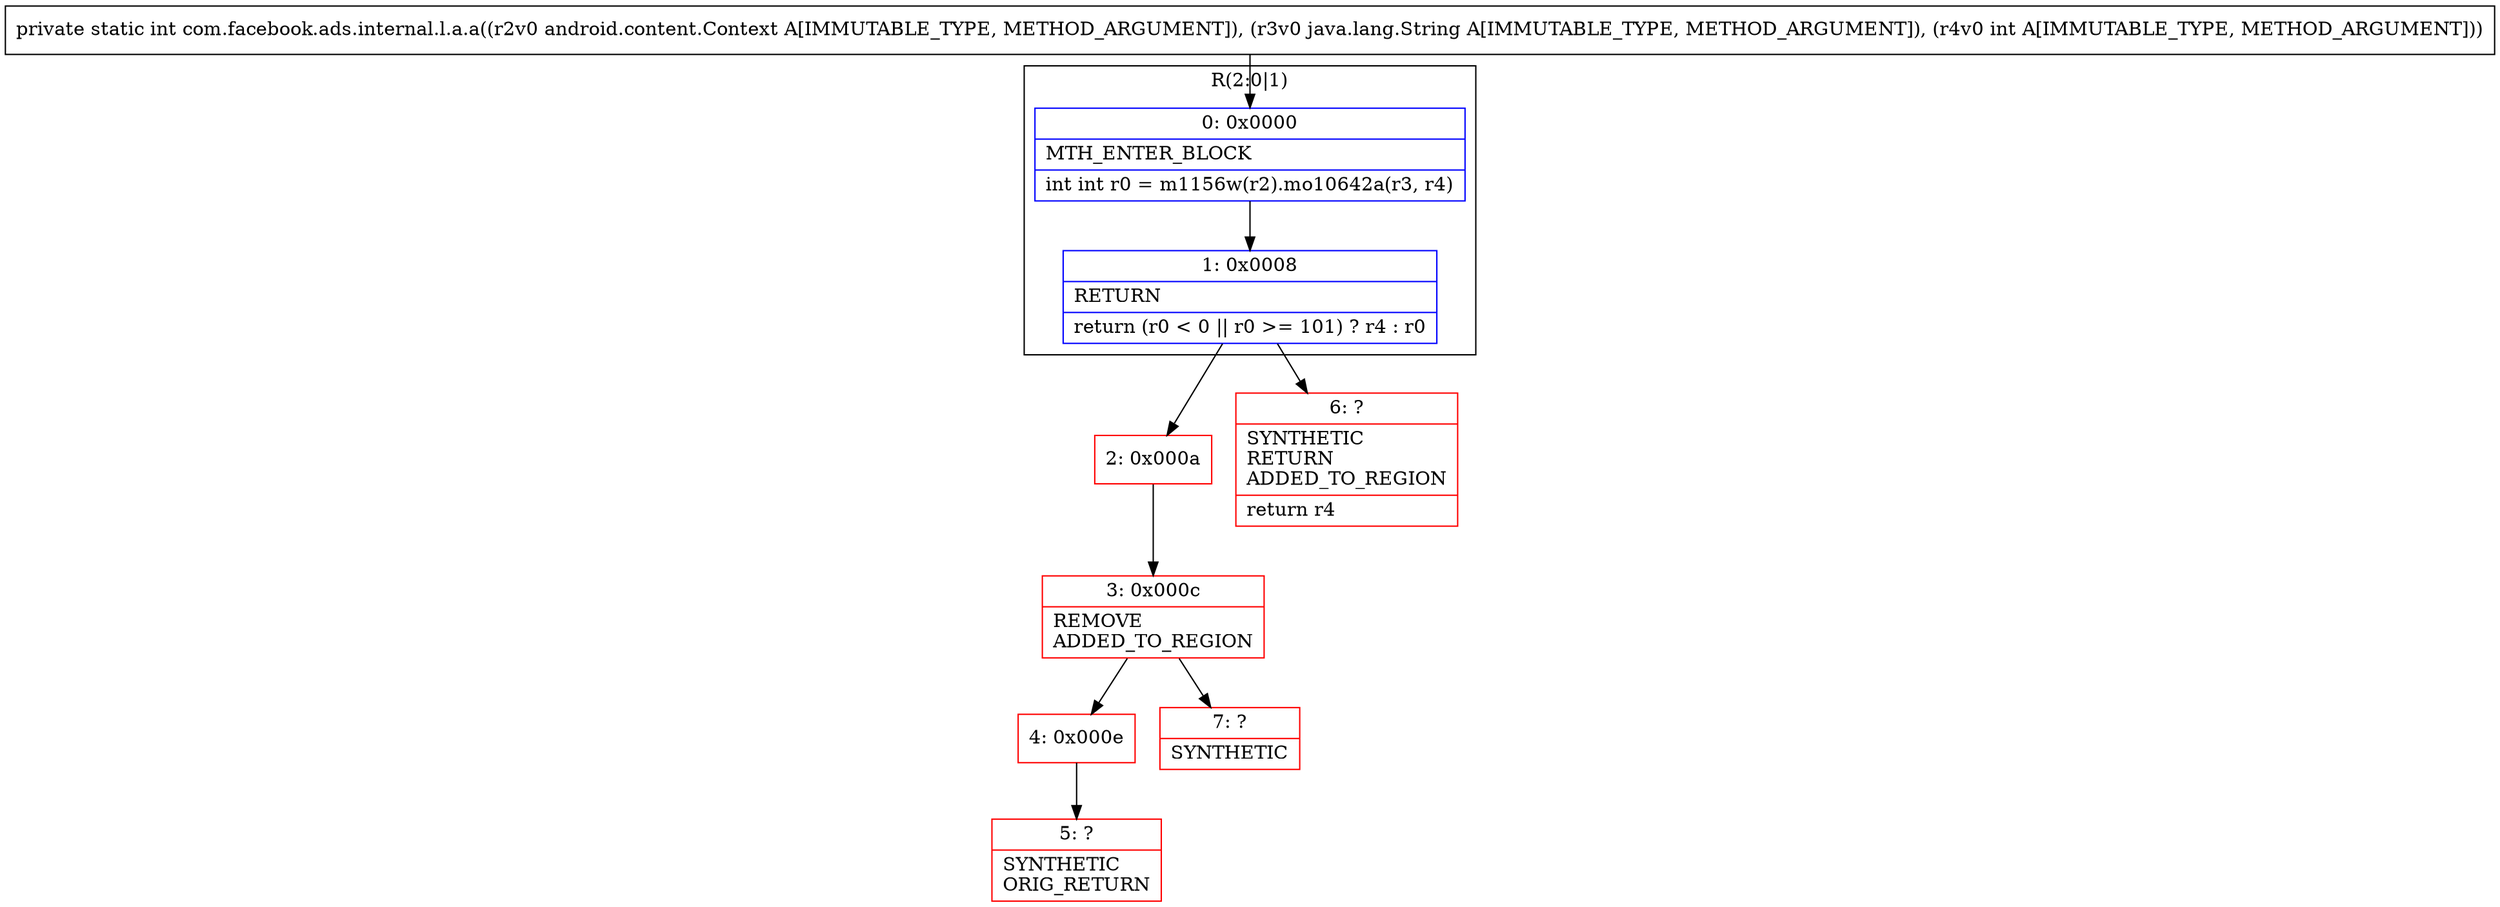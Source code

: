 digraph "CFG forcom.facebook.ads.internal.l.a.a(Landroid\/content\/Context;Ljava\/lang\/String;I)I" {
subgraph cluster_Region_2038028506 {
label = "R(2:0|1)";
node [shape=record,color=blue];
Node_0 [shape=record,label="{0\:\ 0x0000|MTH_ENTER_BLOCK\l|int int r0 = m1156w(r2).mo10642a(r3, r4)\l}"];
Node_1 [shape=record,label="{1\:\ 0x0008|RETURN\l|return (r0 \< 0 \|\| r0 \>= 101) ? r4 : r0\l}"];
}
Node_2 [shape=record,color=red,label="{2\:\ 0x000a}"];
Node_3 [shape=record,color=red,label="{3\:\ 0x000c|REMOVE\lADDED_TO_REGION\l}"];
Node_4 [shape=record,color=red,label="{4\:\ 0x000e}"];
Node_5 [shape=record,color=red,label="{5\:\ ?|SYNTHETIC\lORIG_RETURN\l}"];
Node_6 [shape=record,color=red,label="{6\:\ ?|SYNTHETIC\lRETURN\lADDED_TO_REGION\l|return r4\l}"];
Node_7 [shape=record,color=red,label="{7\:\ ?|SYNTHETIC\l}"];
MethodNode[shape=record,label="{private static int com.facebook.ads.internal.l.a.a((r2v0 android.content.Context A[IMMUTABLE_TYPE, METHOD_ARGUMENT]), (r3v0 java.lang.String A[IMMUTABLE_TYPE, METHOD_ARGUMENT]), (r4v0 int A[IMMUTABLE_TYPE, METHOD_ARGUMENT])) }"];
MethodNode -> Node_0;
Node_0 -> Node_1;
Node_1 -> Node_2;
Node_1 -> Node_6;
Node_2 -> Node_3;
Node_3 -> Node_4;
Node_3 -> Node_7;
Node_4 -> Node_5;
}


